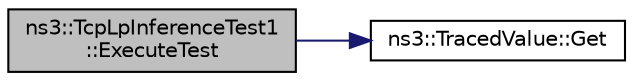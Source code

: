 digraph "ns3::TcpLpInferenceTest1::ExecuteTest"
{
 // LATEX_PDF_SIZE
  edge [fontname="Helvetica",fontsize="10",labelfontname="Helvetica",labelfontsize="10"];
  node [fontname="Helvetica",fontsize="10",shape=record];
  rankdir="LR";
  Node1 [label="ns3::TcpLpInferenceTest1\l::ExecuteTest",height=0.2,width=0.4,color="black", fillcolor="grey75", style="filled", fontcolor="black",tooltip=" "];
  Node1 -> Node2 [color="midnightblue",fontsize="10",style="solid",fontname="Helvetica"];
  Node2 [label="ns3::TracedValue::Get",height=0.2,width=0.4,color="black", fillcolor="white", style="filled",URL="$classns3_1_1_traced_value.html#af77ce761fca6254db42c875dd1a4cdc6",tooltip="Get the underlying value."];
}
